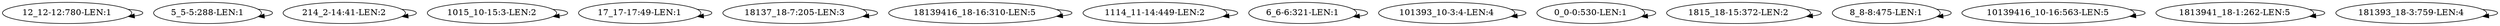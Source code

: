 digraph G {
    "12_12-12:780-LEN:1" -> "12_12-12:780-LEN:1";
    "5_5-5:288-LEN:1" -> "5_5-5:288-LEN:1";
    "214_2-14:41-LEN:2" -> "214_2-14:41-LEN:2";
    "1015_10-15:3-LEN:2" -> "1015_10-15:3-LEN:2";
    "17_17-17:49-LEN:1" -> "17_17-17:49-LEN:1";
    "18137_18-7:205-LEN:3" -> "18137_18-7:205-LEN:3";
    "18139416_18-16:310-LEN:5" -> "18139416_18-16:310-LEN:5";
    "1114_11-14:449-LEN:2" -> "1114_11-14:449-LEN:2";
    "6_6-6:321-LEN:1" -> "6_6-6:321-LEN:1";
    "101393_10-3:4-LEN:4" -> "101393_10-3:4-LEN:4";
    "0_0-0:530-LEN:1" -> "0_0-0:530-LEN:1";
    "1815_18-15:372-LEN:2" -> "1815_18-15:372-LEN:2";
    "8_8-8:475-LEN:1" -> "8_8-8:475-LEN:1";
    "10139416_10-16:563-LEN:5" -> "10139416_10-16:563-LEN:5";
    "1813941_18-1:262-LEN:5" -> "1813941_18-1:262-LEN:5";
    "181393_18-3:759-LEN:4" -> "181393_18-3:759-LEN:4";
}
